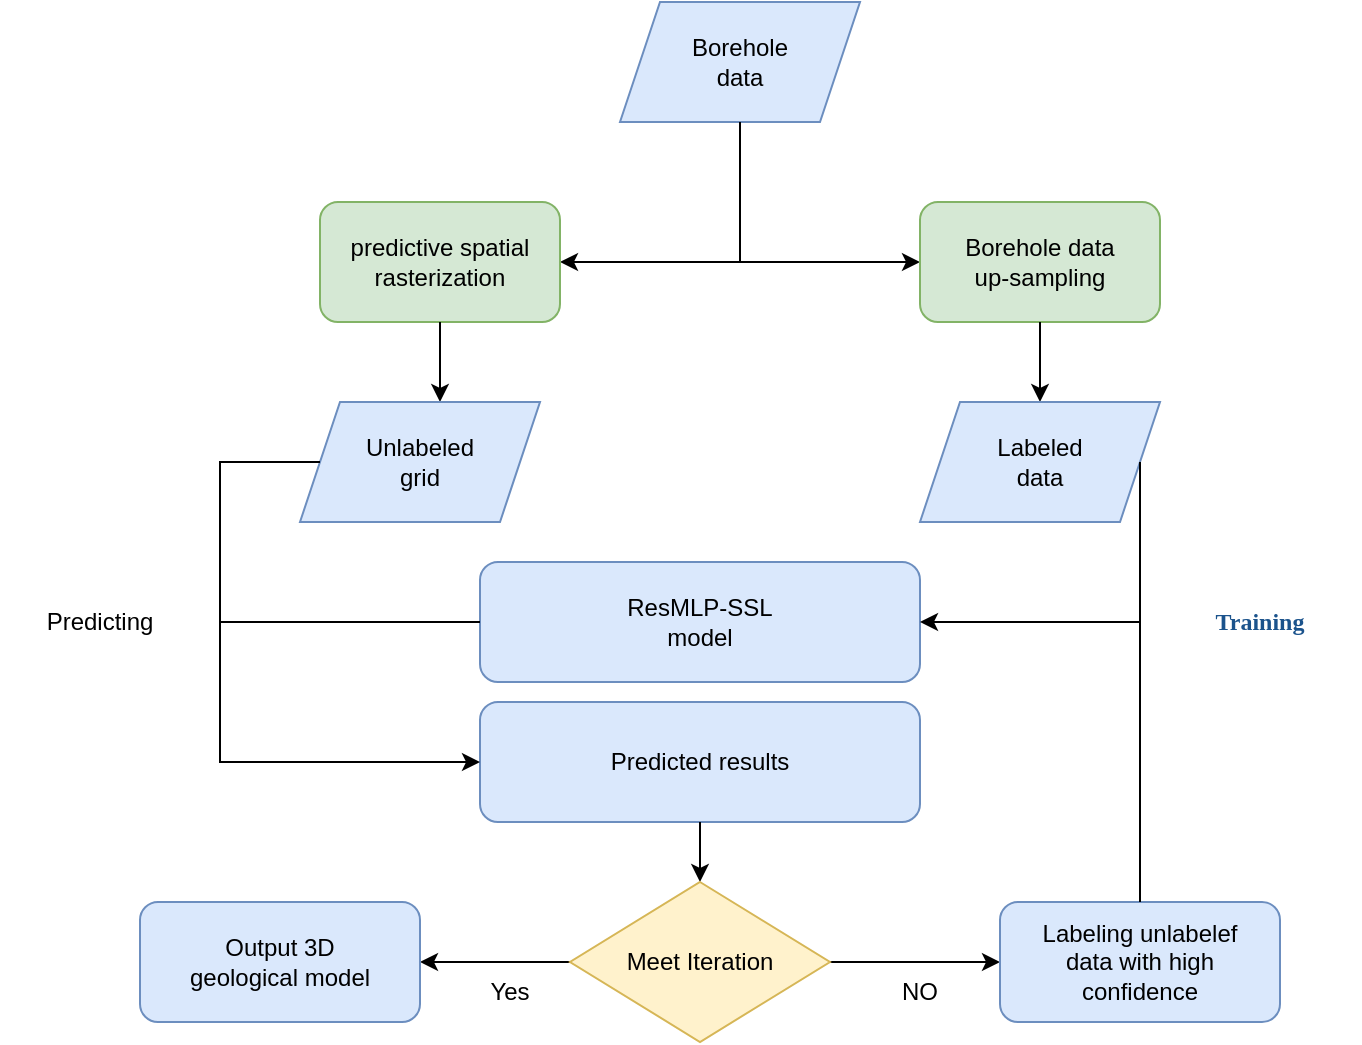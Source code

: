 <mxfile version="24.4.4" type="github">
  <diagram name="第 1 页" id="4HQFFYl0oMXb8RrgsdkW">
    <mxGraphModel dx="1434" dy="738" grid="1" gridSize="10" guides="1" tooltips="1" connect="1" arrows="1" fold="1" page="1" pageScale="1" pageWidth="827" pageHeight="1169" math="0" shadow="0">
      <root>
        <mxCell id="0" />
        <mxCell id="1" parent="0" />
        <mxCell id="y11krrfXEaSfHsdXctee-1" value="" style="shape=parallelogram;perimeter=parallelogramPerimeter;whiteSpace=wrap;html=1;fixedSize=1;fillColor=#dae8fc;strokeColor=#6c8ebf;" vertex="1" parent="1">
          <mxGeometry x="350" y="350" width="120" height="60" as="geometry" />
        </mxCell>
        <mxCell id="y11krrfXEaSfHsdXctee-4" value="" style="endArrow=classic;startArrow=classic;html=1;rounded=0;" edge="1" parent="1">
          <mxGeometry width="50" height="50" relative="1" as="geometry">
            <mxPoint x="320" y="480" as="sourcePoint" />
            <mxPoint x="500" y="480" as="targetPoint" />
          </mxGeometry>
        </mxCell>
        <mxCell id="y11krrfXEaSfHsdXctee-5" value="" style="endArrow=none;html=1;rounded=0;entryX=0.5;entryY=1;entryDx=0;entryDy=0;" edge="1" parent="1" target="y11krrfXEaSfHsdXctee-1">
          <mxGeometry width="50" height="50" relative="1" as="geometry">
            <mxPoint x="410" y="480" as="sourcePoint" />
            <mxPoint x="440" y="360" as="targetPoint" />
          </mxGeometry>
        </mxCell>
        <mxCell id="y11krrfXEaSfHsdXctee-6" value="" style="rounded=1;whiteSpace=wrap;html=1;fillColor=#d5e8d4;strokeColor=#82b366;" vertex="1" parent="1">
          <mxGeometry x="200" y="450" width="120" height="60" as="geometry" />
        </mxCell>
        <mxCell id="y11krrfXEaSfHsdXctee-7" value="" style="rounded=1;whiteSpace=wrap;html=1;fillColor=#d5e8d4;strokeColor=#82b366;" vertex="1" parent="1">
          <mxGeometry x="500" y="450" width="120" height="60" as="geometry" />
        </mxCell>
        <mxCell id="y11krrfXEaSfHsdXctee-8" value="" style="endArrow=classic;html=1;rounded=0;exitX=0.5;exitY=1;exitDx=0;exitDy=0;" edge="1" parent="1" source="y11krrfXEaSfHsdXctee-6">
          <mxGeometry width="50" height="50" relative="1" as="geometry">
            <mxPoint x="390" y="561" as="sourcePoint" />
            <mxPoint x="260" y="550" as="targetPoint" />
          </mxGeometry>
        </mxCell>
        <mxCell id="y11krrfXEaSfHsdXctee-10" value="" style="endArrow=classic;html=1;rounded=0;exitX=0.5;exitY=1;exitDx=0;exitDy=0;" edge="1" parent="1" source="y11krrfXEaSfHsdXctee-7">
          <mxGeometry width="50" height="50" relative="1" as="geometry">
            <mxPoint x="270" y="520" as="sourcePoint" />
            <mxPoint x="560" y="550" as="targetPoint" />
          </mxGeometry>
        </mxCell>
        <mxCell id="y11krrfXEaSfHsdXctee-11" value="" style="shape=parallelogram;perimeter=parallelogramPerimeter;whiteSpace=wrap;html=1;fixedSize=1;fillColor=#dae8fc;strokeColor=#6c8ebf;" vertex="1" parent="1">
          <mxGeometry x="190" y="550" width="120" height="60" as="geometry" />
        </mxCell>
        <mxCell id="y11krrfXEaSfHsdXctee-12" value="" style="shape=parallelogram;perimeter=parallelogramPerimeter;whiteSpace=wrap;html=1;fixedSize=1;fillColor=#dae8fc;strokeColor=#6c8ebf;" vertex="1" parent="1">
          <mxGeometry x="500" y="550" width="120" height="60" as="geometry" />
        </mxCell>
        <mxCell id="y11krrfXEaSfHsdXctee-13" value="" style="rounded=1;whiteSpace=wrap;html=1;fillColor=#dae8fc;strokeColor=#6c8ebf;" vertex="1" parent="1">
          <mxGeometry x="280" y="630" width="220" height="60" as="geometry" />
        </mxCell>
        <mxCell id="y11krrfXEaSfHsdXctee-15" value="" style="rounded=1;whiteSpace=wrap;html=1;fillColor=#dae8fc;strokeColor=#6c8ebf;" vertex="1" parent="1">
          <mxGeometry x="280" y="700" width="220" height="60" as="geometry" />
        </mxCell>
        <mxCell id="y11krrfXEaSfHsdXctee-16" value="" style="endArrow=classic;html=1;rounded=0;exitX=0.5;exitY=1;exitDx=0;exitDy=0;" edge="1" parent="1" source="y11krrfXEaSfHsdXctee-15" target="y11krrfXEaSfHsdXctee-17">
          <mxGeometry width="50" height="50" relative="1" as="geometry">
            <mxPoint x="390" y="710" as="sourcePoint" />
            <mxPoint x="390" y="810" as="targetPoint" />
          </mxGeometry>
        </mxCell>
        <mxCell id="y11krrfXEaSfHsdXctee-19" style="edgeStyle=orthogonalEdgeStyle;rounded=0;orthogonalLoop=1;jettySize=auto;html=1;" edge="1" parent="1" source="y11krrfXEaSfHsdXctee-17">
          <mxGeometry relative="1" as="geometry">
            <mxPoint x="540" y="830" as="targetPoint" />
          </mxGeometry>
        </mxCell>
        <mxCell id="y11krrfXEaSfHsdXctee-20" style="edgeStyle=orthogonalEdgeStyle;rounded=0;orthogonalLoop=1;jettySize=auto;html=1;exitX=0;exitY=0.5;exitDx=0;exitDy=0;" edge="1" parent="1" source="y11krrfXEaSfHsdXctee-17">
          <mxGeometry relative="1" as="geometry">
            <mxPoint x="250" y="830" as="targetPoint" />
          </mxGeometry>
        </mxCell>
        <mxCell id="y11krrfXEaSfHsdXctee-17" value="" style="rhombus;whiteSpace=wrap;html=1;fillColor=#fff2cc;strokeColor=#d6b656;" vertex="1" parent="1">
          <mxGeometry x="325" y="790" width="130" height="80" as="geometry" />
        </mxCell>
        <mxCell id="y11krrfXEaSfHsdXctee-21" value="" style="rounded=1;whiteSpace=wrap;html=1;fillColor=#dae8fc;strokeColor=#6c8ebf;" vertex="1" parent="1">
          <mxGeometry x="110" y="800" width="140" height="60" as="geometry" />
        </mxCell>
        <mxCell id="y11krrfXEaSfHsdXctee-22" value="" style="rounded=1;whiteSpace=wrap;html=1;fillColor=#dae8fc;strokeColor=#6c8ebf;" vertex="1" parent="1">
          <mxGeometry x="540" y="800" width="140" height="60" as="geometry" />
        </mxCell>
        <mxCell id="y11krrfXEaSfHsdXctee-23" value="" style="endArrow=classic;html=1;rounded=0;exitX=0;exitY=0.5;exitDx=0;exitDy=0;entryX=0;entryY=0.5;entryDx=0;entryDy=0;" edge="1" parent="1" source="y11krrfXEaSfHsdXctee-11" target="y11krrfXEaSfHsdXctee-15">
          <mxGeometry width="50" height="50" relative="1" as="geometry">
            <mxPoint x="390" y="710" as="sourcePoint" />
            <mxPoint x="150" y="740" as="targetPoint" />
            <Array as="points">
              <mxPoint x="150" y="580" />
              <mxPoint x="150" y="730" />
            </Array>
          </mxGeometry>
        </mxCell>
        <mxCell id="y11krrfXEaSfHsdXctee-24" value="" style="endArrow=none;html=1;rounded=0;entryX=0;entryY=0.5;entryDx=0;entryDy=0;" edge="1" parent="1" target="y11krrfXEaSfHsdXctee-13">
          <mxGeometry width="50" height="50" relative="1" as="geometry">
            <mxPoint x="150" y="660" as="sourcePoint" />
            <mxPoint x="300" y="620" as="targetPoint" />
          </mxGeometry>
        </mxCell>
        <mxCell id="y11krrfXEaSfHsdXctee-25" value="" style="endArrow=classic;html=1;rounded=0;exitX=1;exitY=0.5;exitDx=0;exitDy=0;entryX=1;entryY=0.5;entryDx=0;entryDy=0;" edge="1" parent="1" source="y11krrfXEaSfHsdXctee-12" target="y11krrfXEaSfHsdXctee-13">
          <mxGeometry width="50" height="50" relative="1" as="geometry">
            <mxPoint x="390" y="710" as="sourcePoint" />
            <mxPoint x="440" y="660" as="targetPoint" />
            <Array as="points">
              <mxPoint x="610" y="660" />
            </Array>
          </mxGeometry>
        </mxCell>
        <mxCell id="y11krrfXEaSfHsdXctee-26" value="" style="endArrow=none;html=1;rounded=0;exitX=0.5;exitY=0;exitDx=0;exitDy=0;" edge="1" parent="1" source="y11krrfXEaSfHsdXctee-22">
          <mxGeometry width="50" height="50" relative="1" as="geometry">
            <mxPoint x="390" y="710" as="sourcePoint" />
            <mxPoint x="610" y="660" as="targetPoint" />
          </mxGeometry>
        </mxCell>
        <mxCell id="y11krrfXEaSfHsdXctee-27" value="Borehole&lt;br&gt;data" style="text;strokeColor=none;align=center;fillColor=none;html=1;verticalAlign=middle;whiteSpace=wrap;rounded=0;" vertex="1" parent="1">
          <mxGeometry x="380" y="365" width="60" height="30" as="geometry" />
        </mxCell>
        <mxCell id="y11krrfXEaSfHsdXctee-28" value="predictive spatial&lt;br&gt;rasterization" style="text;strokeColor=none;align=center;fillColor=none;html=1;verticalAlign=middle;whiteSpace=wrap;rounded=0;" vertex="1" parent="1">
          <mxGeometry x="210" y="462.5" width="100" height="35" as="geometry" />
        </mxCell>
        <mxCell id="y11krrfXEaSfHsdXctee-29" value="Borehole data&lt;br&gt;up-sampling" style="text;strokeColor=none;align=center;fillColor=none;html=1;verticalAlign=middle;whiteSpace=wrap;rounded=0;" vertex="1" parent="1">
          <mxGeometry x="510" y="462.5" width="100" height="35" as="geometry" />
        </mxCell>
        <mxCell id="y11krrfXEaSfHsdXctee-30" value="Unlabeled&lt;br&gt;grid" style="text;strokeColor=none;align=center;fillColor=none;html=1;verticalAlign=middle;whiteSpace=wrap;rounded=0;" vertex="1" parent="1">
          <mxGeometry x="220" y="565" width="60" height="30" as="geometry" />
        </mxCell>
        <mxCell id="y11krrfXEaSfHsdXctee-31" value="Labeled data" style="text;strokeColor=none;align=center;fillColor=none;html=1;verticalAlign=middle;whiteSpace=wrap;rounded=0;" vertex="1" parent="1">
          <mxGeometry x="530" y="565" width="60" height="30" as="geometry" />
        </mxCell>
        <mxCell id="y11krrfXEaSfHsdXctee-32" value="ResMLP-SSL model" style="text;strokeColor=none;align=center;fillColor=none;html=1;verticalAlign=middle;whiteSpace=wrap;rounded=0;" vertex="1" parent="1">
          <mxGeometry x="340" y="642.5" width="100" height="35" as="geometry" />
        </mxCell>
        <mxCell id="y11krrfXEaSfHsdXctee-33" value="Predicted results" style="text;strokeColor=none;align=center;fillColor=none;html=1;verticalAlign=middle;whiteSpace=wrap;rounded=0;" vertex="1" parent="1">
          <mxGeometry x="340" y="712.5" width="100" height="35" as="geometry" />
        </mxCell>
        <mxCell id="y11krrfXEaSfHsdXctee-34" value="Meet Iteration" style="text;strokeColor=none;align=center;fillColor=none;html=1;verticalAlign=middle;whiteSpace=wrap;rounded=0;" vertex="1" parent="1">
          <mxGeometry x="340" y="812.5" width="100" height="35" as="geometry" />
        </mxCell>
        <mxCell id="y11krrfXEaSfHsdXctee-35" value="Yes" style="text;strokeColor=none;align=center;fillColor=none;html=1;verticalAlign=middle;whiteSpace=wrap;rounded=0;" vertex="1" parent="1">
          <mxGeometry x="265" y="830" width="60" height="30" as="geometry" />
        </mxCell>
        <mxCell id="y11krrfXEaSfHsdXctee-36" value="NO" style="text;strokeColor=none;align=center;fillColor=none;html=1;verticalAlign=middle;whiteSpace=wrap;rounded=0;" vertex="1" parent="1">
          <mxGeometry x="470" y="830" width="60" height="30" as="geometry" />
        </mxCell>
        <mxCell id="y11krrfXEaSfHsdXctee-37" value="Predicting&lt;span style=&quot;color: rgba(0, 0, 0, 0); font-family: monospace; font-size: 0px; text-align: start; text-wrap: nowrap;&quot;&gt;%3CmxGraphModel%3E%3Croot%3E%3CmxCell%20id%3D%220%22%2F%3E%3CmxCell%20id%3D%221%22%20parent%3D%220%22%2F%3E%3CmxCell%20id%3D%222%22%20value%3D%22Meet%20Iteration%22%20style%3D%22text%3BstrokeColor%3Dnone%3Balign%3Dcenter%3BfillColor%3Dnone%3Bhtml%3D1%3BverticalAlign%3Dmiddle%3BwhiteSpace%3Dwrap%3Brounded%3D0%3B%22%20vertex%3D%221%22%20parent%3D%221%22%3E%3CmxGeometry%20x%3D%22340%22%20y%3D%22812.5%22%20width%3D%22100%22%20height%3D%2235%22%20as%3D%22geometry%22%2F%3E%3C%2FmxCell%3E%3C%2Froot%3E%3C%2FmxGraphModel%3E&lt;/span&gt;" style="text;strokeColor=none;align=center;fillColor=none;html=1;verticalAlign=middle;whiteSpace=wrap;rounded=0;" vertex="1" parent="1">
          <mxGeometry x="40" y="642.5" width="100" height="35" as="geometry" />
        </mxCell>
        <mxCell id="y11krrfXEaSfHsdXctee-38" value="&lt;div style=&quot;text-align: center;&quot;&gt;&lt;span style=&quot;text-align: start; background-color: initial;&quot;&gt;&lt;font face=&quot;Times New Roman, Times, STKaiTi, KaiTi, SimSun, Microsoft Yahei&quot; color=&quot;#1b538c&quot;&gt;&lt;b&gt;Training&lt;/b&gt;&lt;/font&gt;&lt;/span&gt;&lt;span style=&quot;color: rgba(0, 0, 0, 0); font-family: monospace; font-size: 0px; text-align: start; text-wrap: nowrap; background-color: initial;&quot;&gt;%3CmxGraphModel%3E%3Croot%3E%3CmxCell%20id%3D%220%22%2F%3E%3CmxCell%20id%3D%221%22%20parent%3D%220%22%2F%3E%3CmxCell%20id%3D%222%22%20value%3D%22Meet%20Iteration%22%20style%3D%22text%3BstrokeColor%3Dnone%3Balign%3Dcenter%3BfillColor%3Dnone%3Bhtml%3D1%3BverticalAlign%3Dmiddle%3BwhiteSpace%3Dwrap%3Brounded%3D0%3B%22%20vertex%3D%221%22%20parent%3D%221%22%3E%3CmxGeometry%20x%3D%22340%22%20y%3D%22812.5%22%20width%3D%22100%22%20height%3D%2235%22%20as%3D%22geometry%22%2F%3E%3C%2FmxCell%3E%3C%2Froot%3E%3C%2FmxGraphModel%3E&lt;/span&gt;&lt;span style=&quot;font-size: 0px; text-align: start; text-wrap: nowrap; background-color: initial;&quot; value=&quot;1&quot; class=&quot;translate_span&quot;&gt; 预测% 3C mxgraphmodel % 3E % 3C root % 3E % 3C mxcell % 20id % 3D % 220% 22% 2F % 3E % 3C mxcell % 20id % 3D % 221% 22% 20父代% 3D % 220% 22% 2F % 3E % 3C mxcell % 20id % 3D % 222% 22% 20 value % 3D % 22 meet % 20迭代% 22 % 20style % 3D %文本%3BstrokeColor%3Dnone%&lt;/span&gt;&lt;/div&gt;" style="text;strokeColor=none;align=center;fillColor=none;html=1;verticalAlign=middle;whiteSpace=wrap;rounded=0;" vertex="1" parent="1">
          <mxGeometry x="620" y="642.5" width="100" height="35" as="geometry" />
        </mxCell>
        <mxCell id="y11krrfXEaSfHsdXctee-39" value="Output 3D&lt;br&gt;geological model" style="text;strokeColor=none;align=center;fillColor=none;html=1;verticalAlign=middle;whiteSpace=wrap;rounded=0;" vertex="1" parent="1">
          <mxGeometry x="130" y="812.5" width="100" height="35" as="geometry" />
        </mxCell>
        <mxCell id="y11krrfXEaSfHsdXctee-40" value="Labeling unlabelef&lt;br&gt;data with high&lt;br&gt;confidence" style="text;strokeColor=none;align=center;fillColor=none;html=1;verticalAlign=middle;whiteSpace=wrap;rounded=0;" vertex="1" parent="1">
          <mxGeometry x="560" y="812.5" width="100" height="35" as="geometry" />
        </mxCell>
      </root>
    </mxGraphModel>
  </diagram>
</mxfile>
